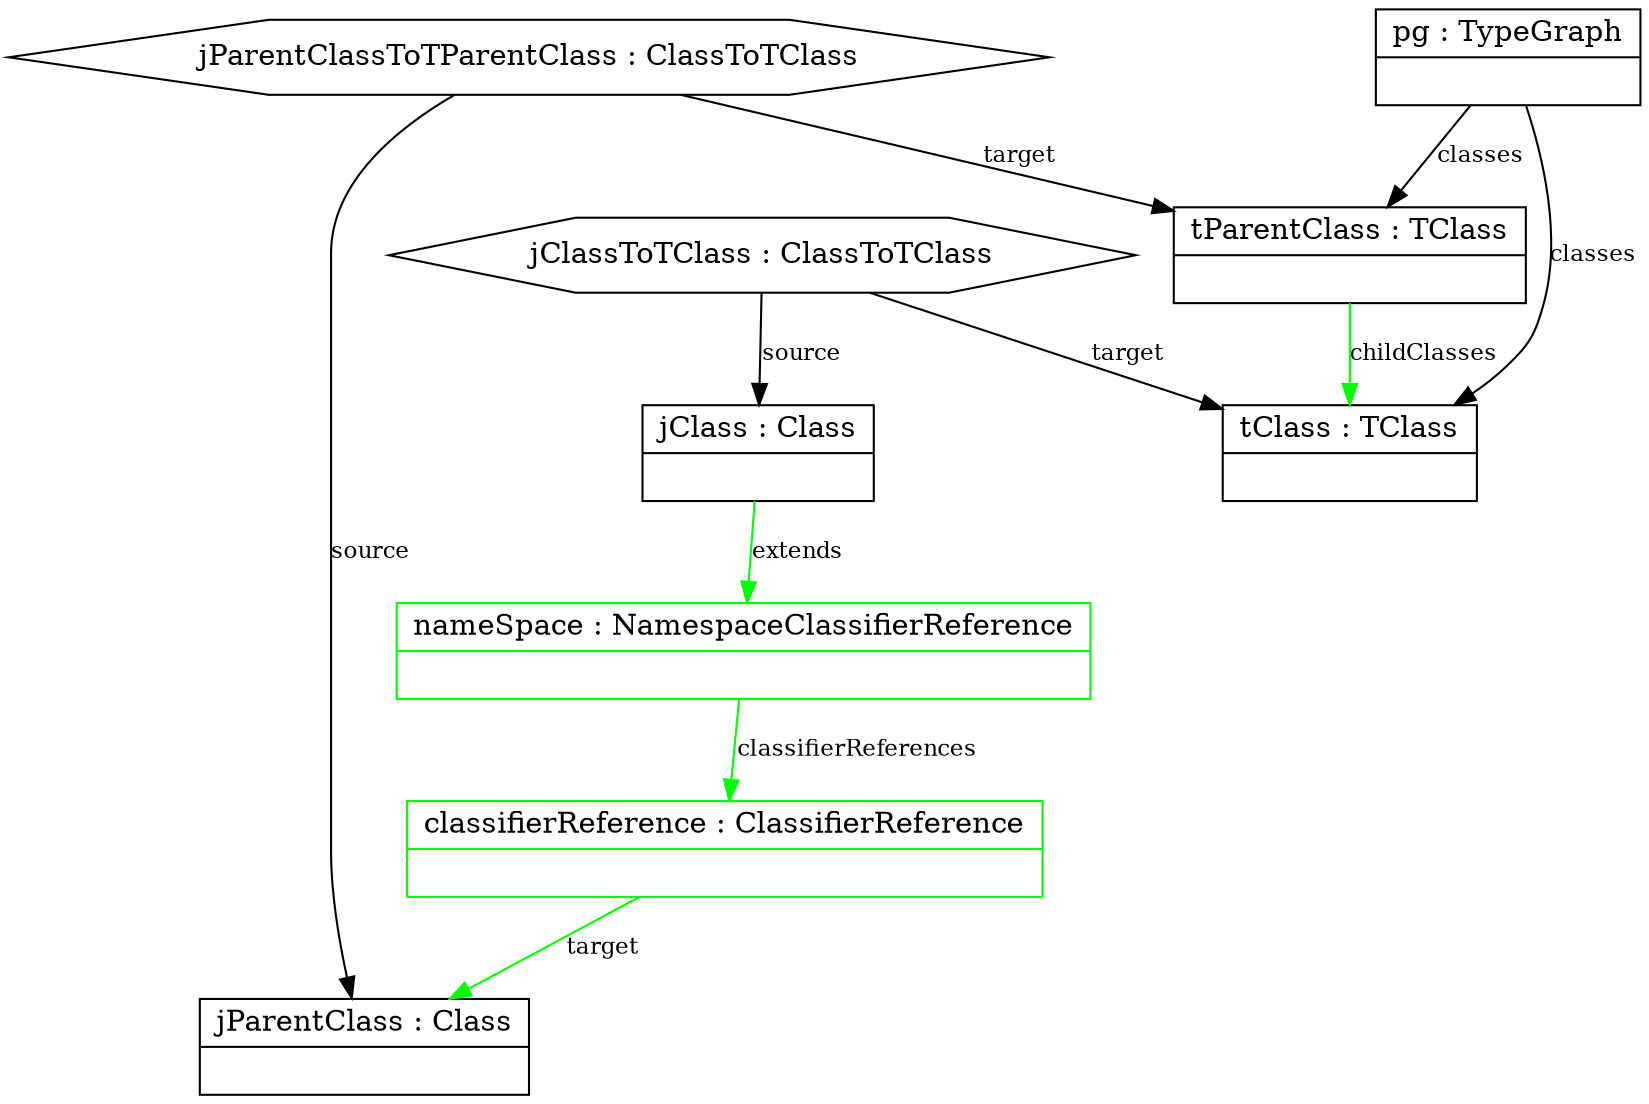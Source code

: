 digraph "Inheritance" {
	label="";

	subgraph "Correspondence Domain" {
	          "jParentClassToTParentClass : ClassToTClass" [shape=hexagon, color=black];
	          "jClassToTClass : ClassToTClass" [shape=hexagon, color=black];

	          "jParentClassToTParentClass : ClassToTClass" -> "jParentClass : Class" [color=black, label="source", fontsize=11];
	          "jParentClassToTParentClass : ClassToTClass" -> "tParentClass : TClass" [color=black, label="target", fontsize=11];
	          "jClassToTClass : ClassToTClass" -> "jClass : Class" [color=black, label="source", fontsize=11];
	          "jClassToTClass : ClassToTClass" -> "tClass : TClass" [color=black, label="target", fontsize=11];
	}
	subgraph "Source Domain" {
	          "classifierReference : ClassifierReference" [shape=record, color=green, label="{classifierReference : ClassifierReference | }"];
	          "jParentClass : Class" [shape=record, color=black, label="{jParentClass : Class | }"];
	          "nameSpace : NamespaceClassifierReference" [shape=record, color=green, label="{nameSpace : NamespaceClassifierReference | }"];
	          "jClass : Class" [shape=record, color=black, label="{jClass : Class | }"];

	          "jClass : Class" -> "nameSpace : NamespaceClassifierReference" [color=green, label="extends", fontsize=11];
	          "nameSpace : NamespaceClassifierReference" -> "classifierReference : ClassifierReference" [color=green, label="classifierReferences", fontsize=11];
	          "classifierReference : ClassifierReference" -> "jParentClass : Class" [color=green, label="target", fontsize=11];
	}
	subgraph "Target Domain" {
	          "tClass : TClass" [shape=record, color=black, label="{tClass : TClass | }"];
	          "pg : TypeGraph" [shape=record, color=black, label="{pg : TypeGraph | }"];
	          "tParentClass : TClass" [shape=record, color=black, label="{tParentClass : TClass | }"];

	          "pg : TypeGraph" -> "tClass : TClass" [color=black, label="classes", fontsize=11];
	          "tParentClass : TClass" -> "tClass : TClass" [color=green, label="childClasses", fontsize=11];
	          "pg : TypeGraph" -> "tParentClass : TClass" [color=black, label="classes", fontsize=11];
	}
}